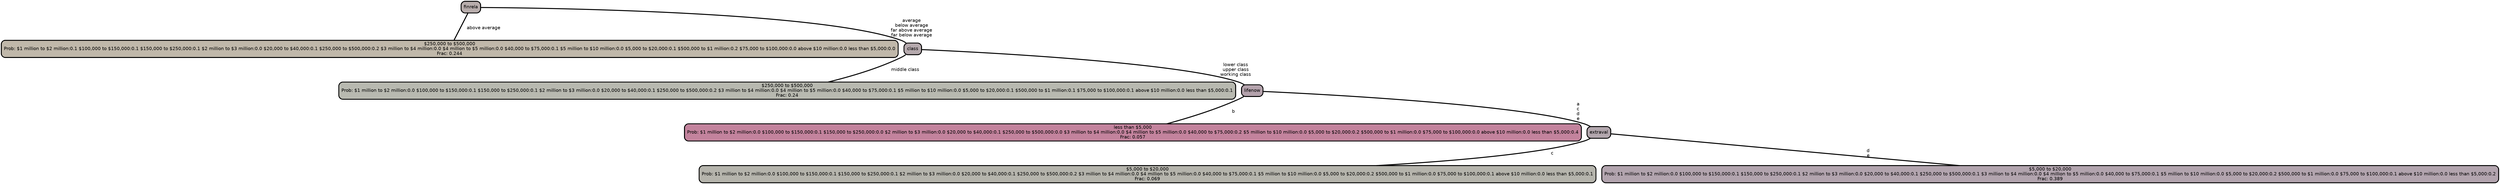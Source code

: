 graph Tree {
node [shape=box, style="filled, rounded",color="black",penwidth="3",fontcolor="black",                 fontname=helvetica] ;
graph [ranksep="0 equally", splines=straight,                 bgcolor=transparent, dpi=200] ;
edge [fontname=helvetica, color=black] ;
0 [label="$250,000 to $500,000
Prob: $1 million to $2 million:0.1 $100,000 to $150,000:0.1 $150,000 to $250,000:0.1 $2 million to $3 million:0.0 $20,000 to $40,000:0.1 $250,000 to $500,000:0.2 $3 million to $4 million:0.0 $4 million to $5 million:0.0 $40,000 to $75,000:0.1 $5 million to $10 million:0.0 $5,000 to $20,000:0.1 $500,000 to $1 million:0.2 $75,000 to $100,000:0.0 above $10 million:0.0 less than $5,000:0.0
Frac: 0.244", fillcolor="#c0b8aa"] ;
1 [label="finrela", fillcolor="#b8adac"] ;
2 [label="$250,000 to $500,000
Prob: $1 million to $2 million:0.0 $100,000 to $150,000:0.1 $150,000 to $250,000:0.1 $2 million to $3 million:0.0 $20,000 to $40,000:0.1 $250,000 to $500,000:0.2 $3 million to $4 million:0.0 $4 million to $5 million:0.0 $40,000 to $75,000:0.1 $5 million to $10 million:0.0 $5,000 to $20,000:0.1 $500,000 to $1 million:0.1 $75,000 to $100,000:0.1 above $10 million:0.0 less than $5,000:0.1
Frac: 0.24", fillcolor="#b8b9b0"] ;
3 [label="class", fillcolor="#b5a9ad"] ;
4 [label="less than $5,000
Prob: $1 million to $2 million:0.0 $100,000 to $150,000:0.1 $150,000 to $250,000:0.0 $2 million to $3 million:0.0 $20,000 to $40,000:0.1 $250,000 to $500,000:0.0 $3 million to $4 million:0.0 $4 million to $5 million:0.0 $40,000 to $75,000:0.2 $5 million to $10 million:0.0 $5,000 to $20,000:0.2 $500,000 to $1 million:0.0 $75,000 to $100,000:0.0 above $10 million:0.0 less than $5,000:0.4
Frac: 0.057", fillcolor="#c3839d"] ;
5 [label="lifenow", fillcolor="#b4a2ac"] ;
6 [label="$5,000 to $20,000
Prob: $1 million to $2 million:0.0 $100,000 to $150,000:0.1 $150,000 to $250,000:0.1 $2 million to $3 million:0.0 $20,000 to $40,000:0.1 $250,000 to $500,000:0.2 $3 million to $4 million:0.0 $4 million to $5 million:0.0 $40,000 to $75,000:0.1 $5 million to $10 million:0.0 $5,000 to $20,000:0.2 $500,000 to $1 million:0.0 $75,000 to $100,000:0.1 above $10 million:0.0 less than $5,000:0.1
Frac: 0.069", fillcolor="#b5b4ac"] ;
7 [label="extraval", fillcolor="#b2a6ad"] ;
8 [label="$5,000 to $20,000
Prob: $1 million to $2 million:0.0 $100,000 to $150,000:0.1 $150,000 to $250,000:0.1 $2 million to $3 million:0.0 $20,000 to $40,000:0.1 $250,000 to $500,000:0.1 $3 million to $4 million:0.0 $4 million to $5 million:0.0 $40,000 to $75,000:0.1 $5 million to $10 million:0.0 $5,000 to $20,000:0.2 $500,000 to $1 million:0.0 $75,000 to $100,000:0.1 above $10 million:0.0 less than $5,000:0.2
Frac: 0.389", fillcolor="#b2a4ae"] ;
1 -- 0 [label=" above average",penwidth=3] ;
1 -- 3 [label=" average\n below average\n far above average\n far below average",penwidth=3] ;
3 -- 2 [label=" middle class",penwidth=3] ;
3 -- 5 [label=" lower class\n upper class\n working class",penwidth=3] ;
5 -- 4 [label=" b",penwidth=3] ;
5 -- 7 [label=" a\n c\n d\n e",penwidth=3] ;
7 -- 6 [label=" c",penwidth=3] ;
7 -- 8 [label=" d\n e",penwidth=3] ;
{rank = same;}}